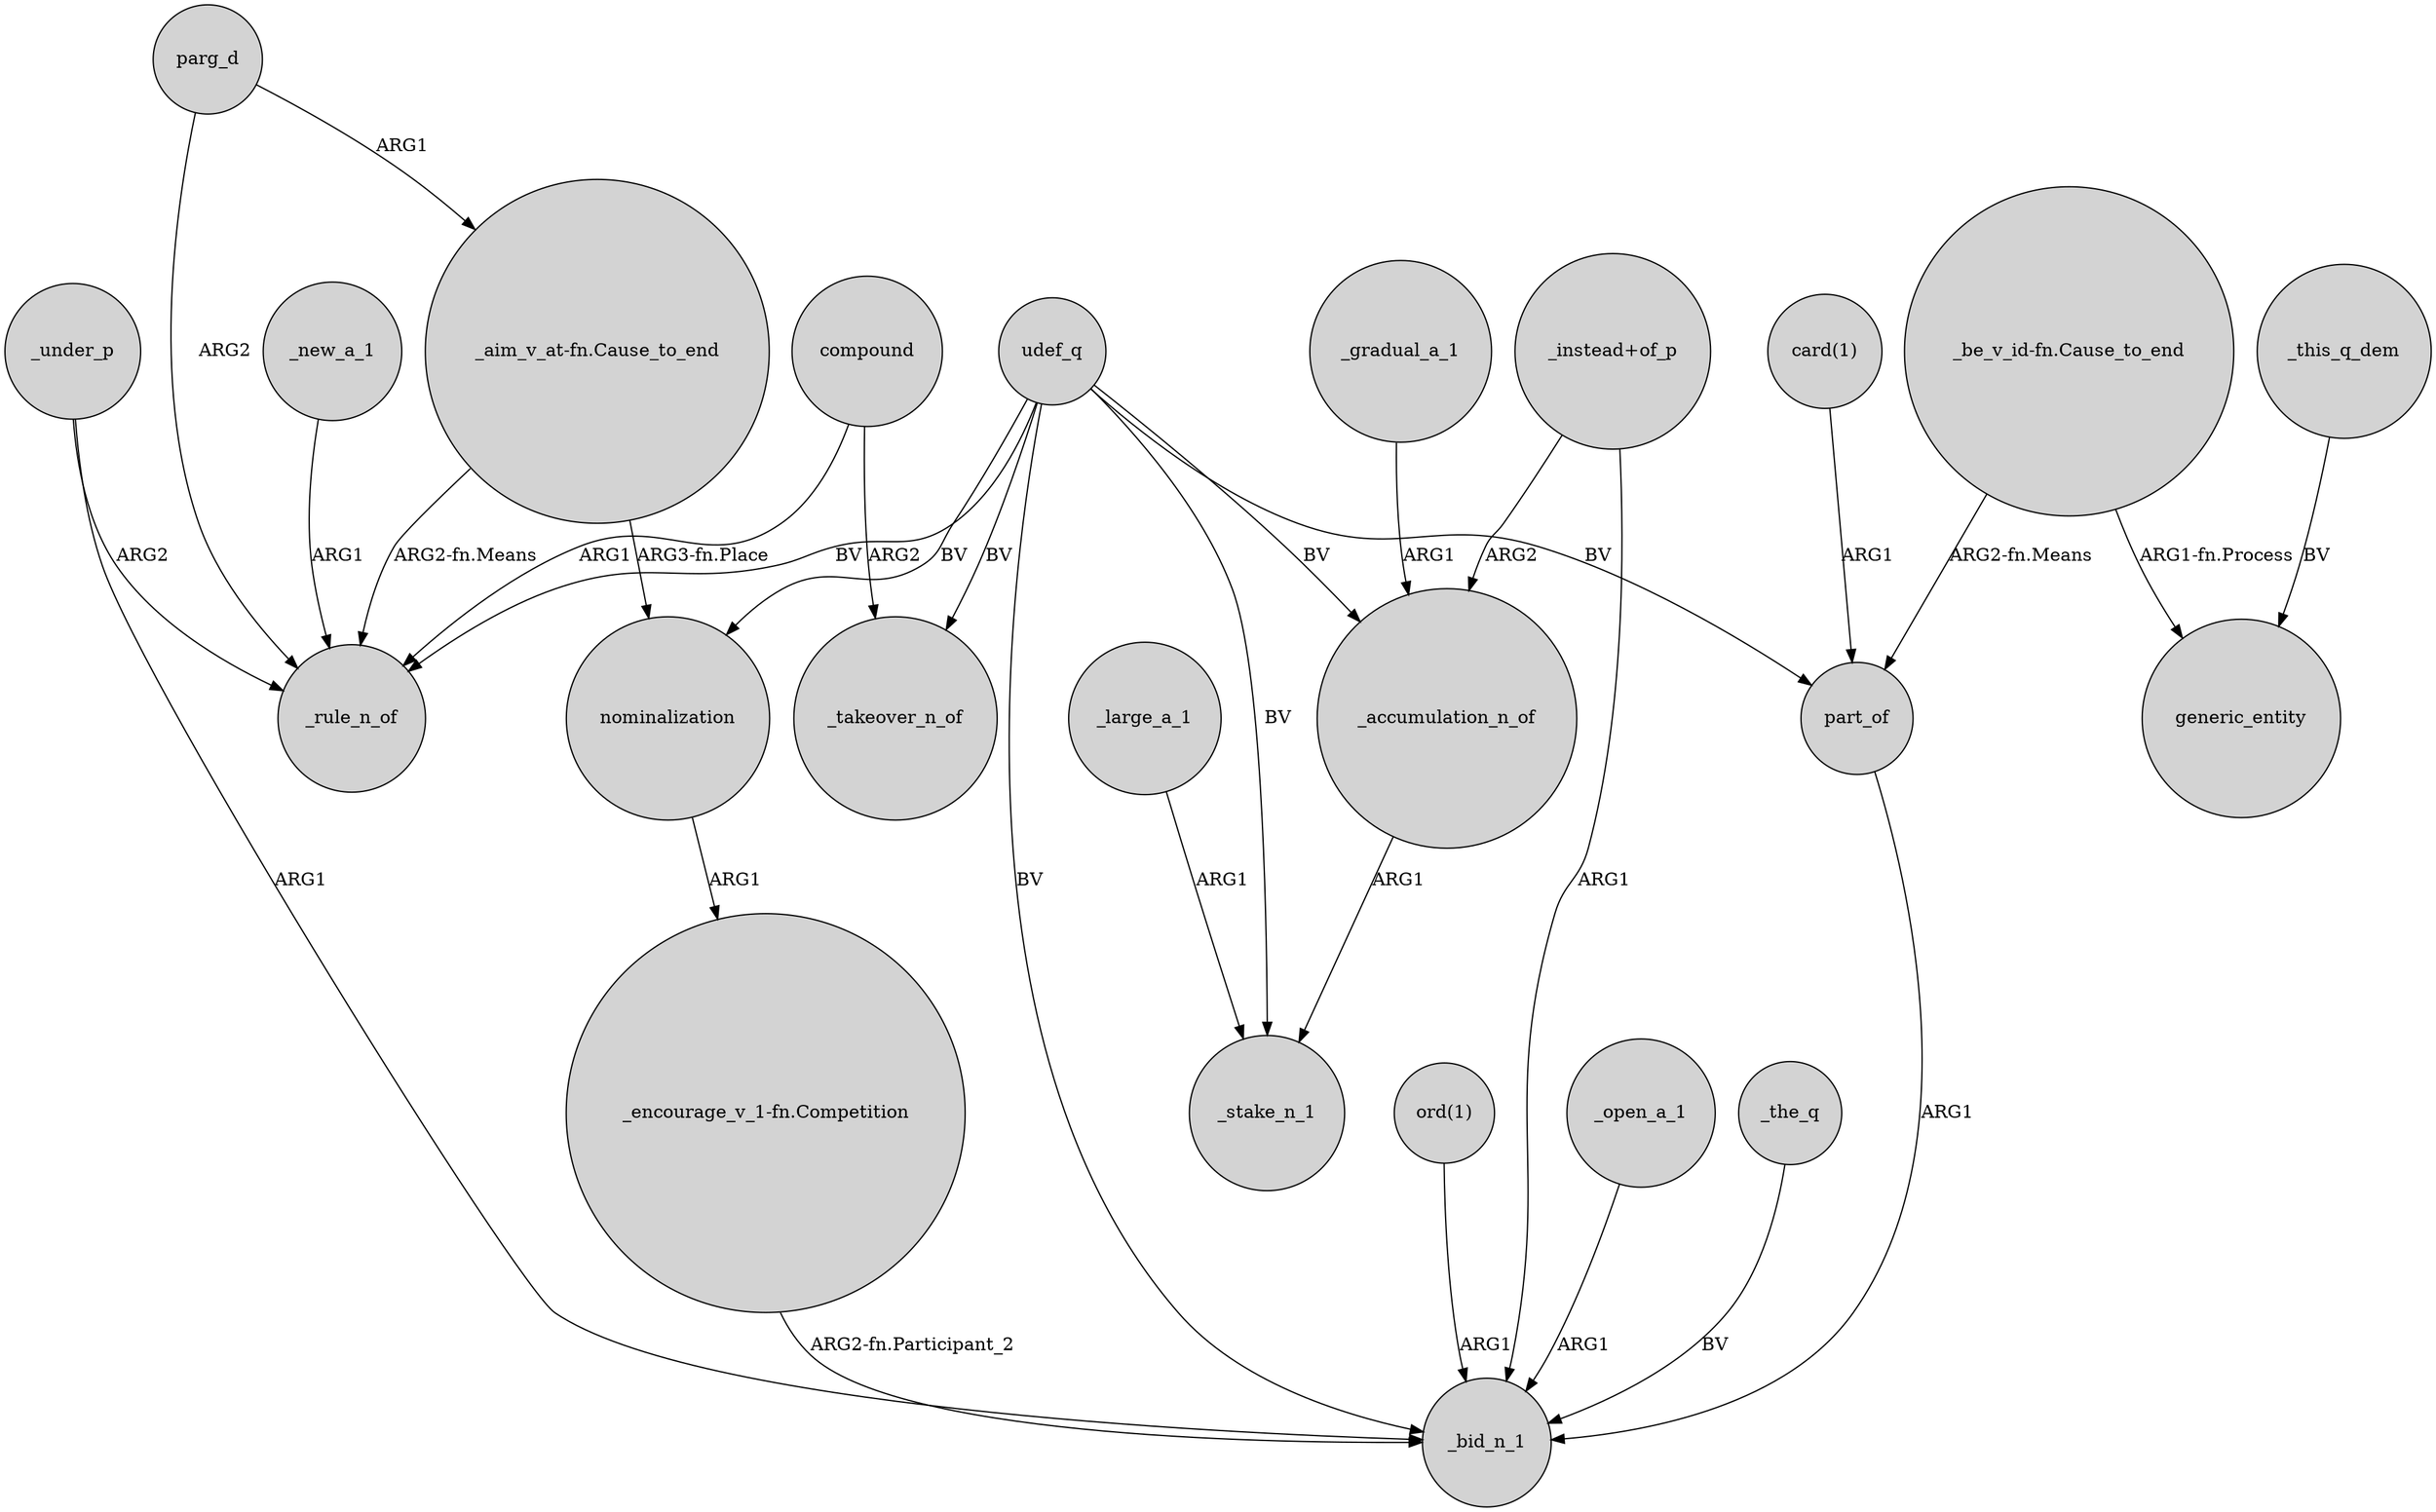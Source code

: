 digraph {
	node [shape=circle style=filled]
	_new_a_1 -> _rule_n_of [label=ARG1]
	"_instead+of_p" -> _bid_n_1 [label=ARG1]
	parg_d -> _rule_n_of [label=ARG2]
	"_be_v_id-fn.Cause_to_end" -> part_of [label="ARG2-fn.Means"]
	"_aim_v_at-fn.Cause_to_end" -> nominalization [label="ARG3-fn.Place"]
	udef_q -> part_of [label=BV]
	parg_d -> "_aim_v_at-fn.Cause_to_end" [label=ARG1]
	udef_q -> _bid_n_1 [label=BV]
	_large_a_1 -> _stake_n_1 [label=ARG1]
	udef_q -> nominalization [label=BV]
	_under_p -> _rule_n_of [label=ARG2]
	"_aim_v_at-fn.Cause_to_end" -> _rule_n_of [label="ARG2-fn.Means"]
	_under_p -> _bid_n_1 [label=ARG1]
	"ord(1)" -> _bid_n_1 [label=ARG1]
	nominalization -> "_encourage_v_1-fn.Competition" [label=ARG1]
	"card(1)" -> part_of [label=ARG1]
	_accumulation_n_of -> _stake_n_1 [label=ARG1]
	_open_a_1 -> _bid_n_1 [label=ARG1]
	udef_q -> _takeover_n_of [label=BV]
	_this_q_dem -> generic_entity [label=BV]
	"_instead+of_p" -> _accumulation_n_of [label=ARG2]
	"_be_v_id-fn.Cause_to_end" -> generic_entity [label="ARG1-fn.Process"]
	"_encourage_v_1-fn.Competition" -> _bid_n_1 [label="ARG2-fn.Participant_2"]
	udef_q -> _stake_n_1 [label=BV]
	udef_q -> _rule_n_of [label=BV]
	_gradual_a_1 -> _accumulation_n_of [label=ARG1]
	compound -> _rule_n_of [label=ARG1]
	udef_q -> _accumulation_n_of [label=BV]
	compound -> _takeover_n_of [label=ARG2]
	part_of -> _bid_n_1 [label=ARG1]
	_the_q -> _bid_n_1 [label=BV]
}
